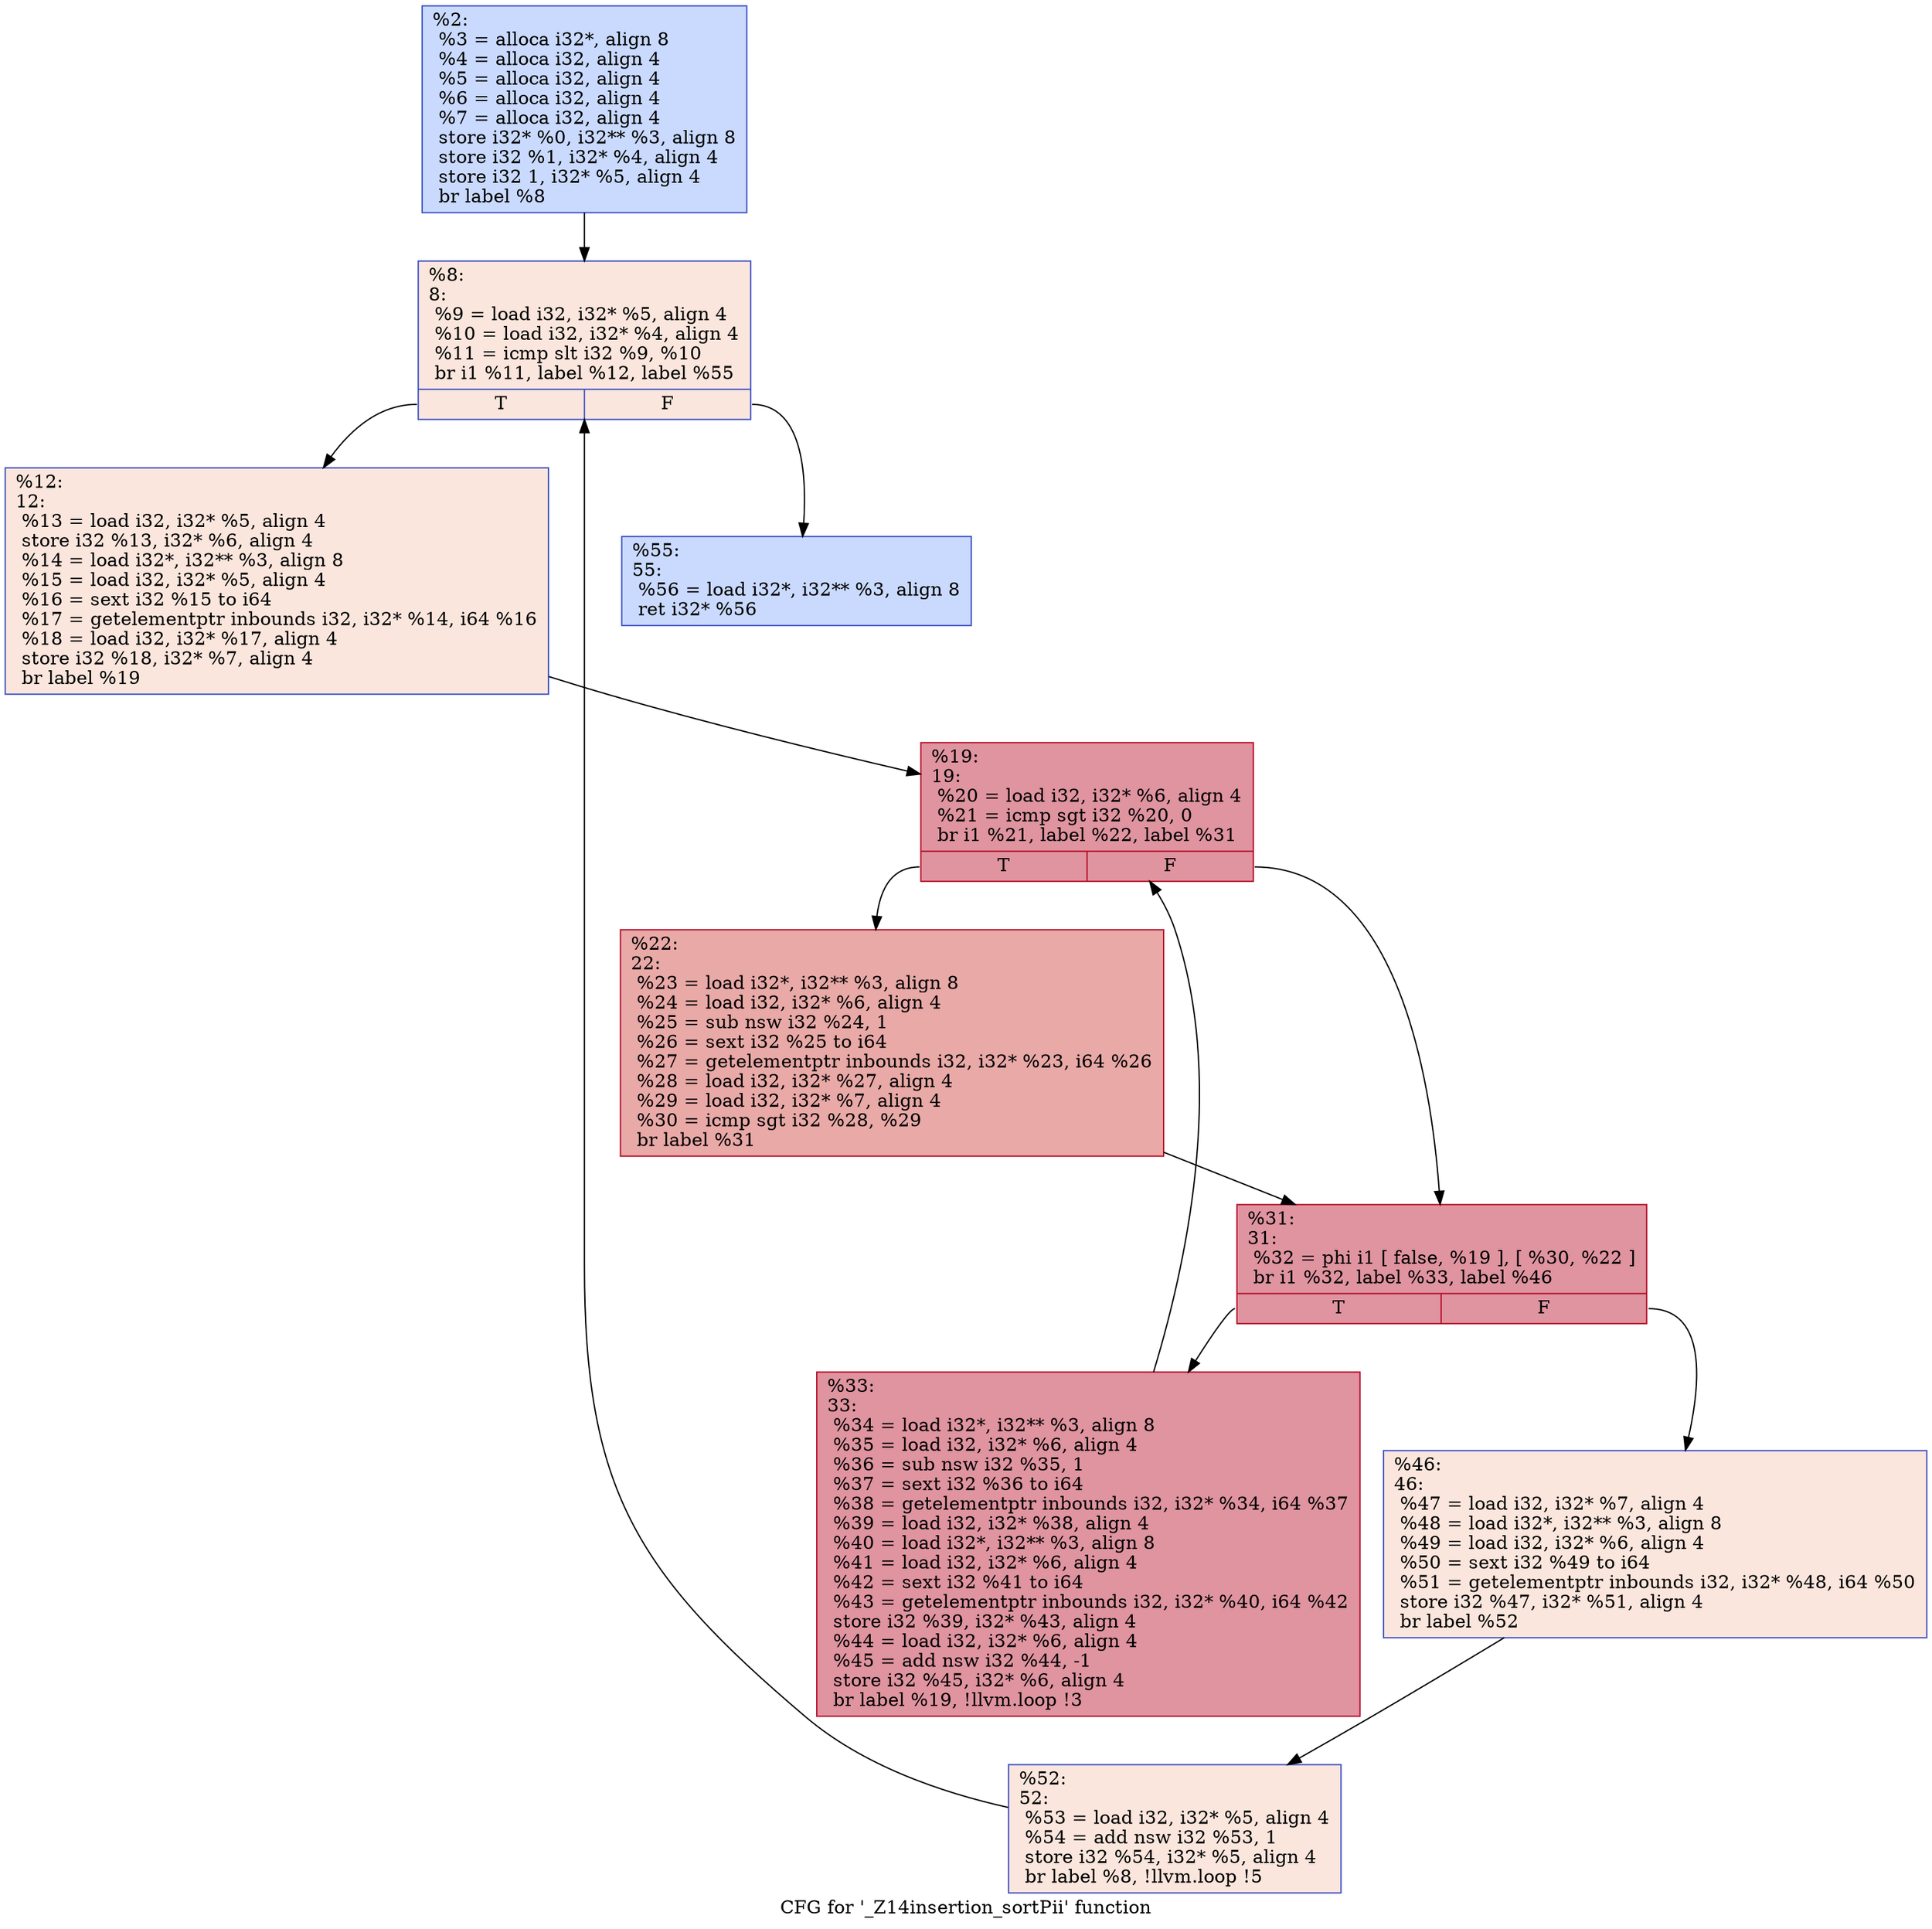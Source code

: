 digraph "CFG for '_Z14insertion_sortPii' function" {
	label="CFG for '_Z14insertion_sortPii' function";

	Node0x1910faa1c50 [shape=record,color="#3d50c3ff", style=filled, fillcolor="#88abfd70",label="{%2:\l  %3 = alloca i32*, align 8\l  %4 = alloca i32, align 4\l  %5 = alloca i32, align 4\l  %6 = alloca i32, align 4\l  %7 = alloca i32, align 4\l  store i32* %0, i32** %3, align 8\l  store i32 %1, i32* %4, align 4\l  store i32 1, i32* %5, align 4\l  br label %8\l}"];
	Node0x1910faa1c50 -> Node0x1910faa1840;
	Node0x1910faa1840 [shape=record,color="#3d50c3ff", style=filled, fillcolor="#f3c7b170",label="{%8:\l8:                                                \l  %9 = load i32, i32* %5, align 4\l  %10 = load i32, i32* %4, align 4\l  %11 = icmp slt i32 %9, %10\l  br i1 %11, label %12, label %55\l|{<s0>T|<s1>F}}"];
	Node0x1910faa1840:s0 -> Node0x1910faa1a20;
	Node0x1910faa1840:s1 -> Node0x1910faa10c0;
	Node0x1910faa1a20 [shape=record,color="#3d50c3ff", style=filled, fillcolor="#f3c7b170",label="{%12:\l12:                                               \l  %13 = load i32, i32* %5, align 4\l  store i32 %13, i32* %6, align 4\l  %14 = load i32*, i32** %3, align 8\l  %15 = load i32, i32* %5, align 4\l  %16 = sext i32 %15 to i64\l  %17 = getelementptr inbounds i32, i32* %14, i64 %16\l  %18 = load i32, i32* %17, align 4\l  store i32 %18, i32* %7, align 4\l  br label %19\l}"];
	Node0x1910faa1a20 -> Node0x1910faa1250;
	Node0x1910faa1250 [shape=record,color="#b70d28ff", style=filled, fillcolor="#b70d2870",label="{%19:\l19:                                               \l  %20 = load i32, i32* %6, align 4\l  %21 = icmp sgt i32 %20, 0\l  br i1 %21, label %22, label %31\l|{<s0>T|<s1>F}}"];
	Node0x1910faa1250:s0 -> Node0x1910faa12a0;
	Node0x1910faa1250:s1 -> Node0x1910faa1340;
	Node0x1910faa12a0 [shape=record,color="#b70d28ff", style=filled, fillcolor="#ca3b3770",label="{%22:\l22:                                               \l  %23 = load i32*, i32** %3, align 8\l  %24 = load i32, i32* %6, align 4\l  %25 = sub nsw i32 %24, 1\l  %26 = sext i32 %25 to i64\l  %27 = getelementptr inbounds i32, i32* %23, i64 %26\l  %28 = load i32, i32* %27, align 4\l  %29 = load i32, i32* %7, align 4\l  %30 = icmp sgt i32 %28, %29\l  br label %31\l}"];
	Node0x1910faa12a0 -> Node0x1910faa1340;
	Node0x1910faa1340 [shape=record,color="#b70d28ff", style=filled, fillcolor="#b70d2870",label="{%31:\l31:                                               \l  %32 = phi i1 [ false, %19 ], [ %30, %22 ]\l  br i1 %32, label %33, label %46\l|{<s0>T|<s1>F}}"];
	Node0x1910faa1340:s0 -> Node0x1910faa1430;
	Node0x1910faa1340:s1 -> Node0x1910faa1a70;
	Node0x1910faa1430 [shape=record,color="#b70d28ff", style=filled, fillcolor="#b70d2870",label="{%33:\l33:                                               \l  %34 = load i32*, i32** %3, align 8\l  %35 = load i32, i32* %6, align 4\l  %36 = sub nsw i32 %35, 1\l  %37 = sext i32 %36 to i64\l  %38 = getelementptr inbounds i32, i32* %34, i64 %37\l  %39 = load i32, i32* %38, align 4\l  %40 = load i32*, i32** %3, align 8\l  %41 = load i32, i32* %6, align 4\l  %42 = sext i32 %41 to i64\l  %43 = getelementptr inbounds i32, i32* %40, i64 %42\l  store i32 %39, i32* %43, align 4\l  %44 = load i32, i32* %6, align 4\l  %45 = add nsw i32 %44, -1\l  store i32 %45, i32* %6, align 4\l  br label %19, !llvm.loop !3\l}"];
	Node0x1910faa1430 -> Node0x1910faa1250;
	Node0x1910faa1a70 [shape=record,color="#3d50c3ff", style=filled, fillcolor="#f3c7b170",label="{%46:\l46:                                               \l  %47 = load i32, i32* %7, align 4\l  %48 = load i32*, i32** %3, align 8\l  %49 = load i32, i32* %6, align 4\l  %50 = sext i32 %49 to i64\l  %51 = getelementptr inbounds i32, i32* %48, i64 %50\l  store i32 %47, i32* %51, align 4\l  br label %52\l}"];
	Node0x1910faa1a70 -> Node0x1910faa1480;
	Node0x1910faa1480 [shape=record,color="#3d50c3ff", style=filled, fillcolor="#f3c7b170",label="{%52:\l52:                                               \l  %53 = load i32, i32* %5, align 4\l  %54 = add nsw i32 %53, 1\l  store i32 %54, i32* %5, align 4\l  br label %8, !llvm.loop !5\l}"];
	Node0x1910faa1480 -> Node0x1910faa1840;
	Node0x1910faa10c0 [shape=record,color="#3d50c3ff", style=filled, fillcolor="#88abfd70",label="{%55:\l55:                                               \l  %56 = load i32*, i32** %3, align 8\l  ret i32* %56\l}"];
}
